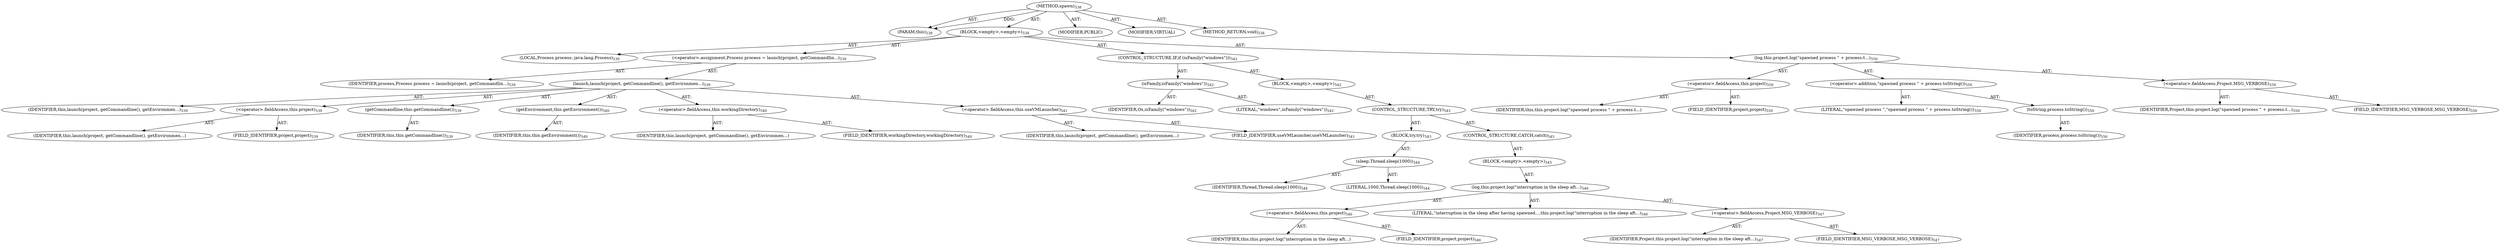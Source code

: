 digraph "spawn" {  
"111669149714" [label = <(METHOD,spawn)<SUB>538</SUB>> ]
"115964116999" [label = <(PARAM,this)<SUB>538</SUB>> ]
"25769803845" [label = <(BLOCK,&lt;empty&gt;,&lt;empty&gt;)<SUB>538</SUB>> ]
"94489280533" [label = <(LOCAL,Process process: java.lang.Process)<SUB>539</SUB>> ]
"30064771285" [label = <(&lt;operator&gt;.assignment,Process process = launch(project, getCommandlin...)<SUB>539</SUB>> ]
"68719476920" [label = <(IDENTIFIER,process,Process process = launch(project, getCommandlin...)<SUB>539</SUB>> ]
"30064771286" [label = <(launch,launch(project, getCommandline(), getEnvironmen...)<SUB>539</SUB>> ]
"68719476749" [label = <(IDENTIFIER,this,launch(project, getCommandline(), getEnvironmen...)<SUB>539</SUB>> ]
"30064771287" [label = <(&lt;operator&gt;.fieldAccess,this.project)<SUB>539</SUB>> ]
"68719476921" [label = <(IDENTIFIER,this,launch(project, getCommandline(), getEnvironmen...)> ]
"55834574902" [label = <(FIELD_IDENTIFIER,project,project)<SUB>539</SUB>> ]
"30064771288" [label = <(getCommandline,this.getCommandline())<SUB>539</SUB>> ]
"68719476747" [label = <(IDENTIFIER,this,this.getCommandline())<SUB>539</SUB>> ]
"30064771289" [label = <(getEnvironment,this.getEnvironment())<SUB>540</SUB>> ]
"68719476748" [label = <(IDENTIFIER,this,this.getEnvironment())<SUB>540</SUB>> ]
"30064771290" [label = <(&lt;operator&gt;.fieldAccess,this.workingDirectory)<SUB>540</SUB>> ]
"68719476922" [label = <(IDENTIFIER,this,launch(project, getCommandline(), getEnvironmen...)> ]
"55834574903" [label = <(FIELD_IDENTIFIER,workingDirectory,workingDirectory)<SUB>540</SUB>> ]
"30064771291" [label = <(&lt;operator&gt;.fieldAccess,this.useVMLauncher)<SUB>541</SUB>> ]
"68719476923" [label = <(IDENTIFIER,this,launch(project, getCommandline(), getEnvironmen...)> ]
"55834574904" [label = <(FIELD_IDENTIFIER,useVMLauncher,useVMLauncher)<SUB>541</SUB>> ]
"47244640302" [label = <(CONTROL_STRUCTURE,IF,if (isFamily(&quot;windows&quot;)))<SUB>542</SUB>> ]
"30064771292" [label = <(isFamily,isFamily(&quot;windows&quot;))<SUB>542</SUB>> ]
"68719476924" [label = <(IDENTIFIER,Os,isFamily(&quot;windows&quot;))<SUB>542</SUB>> ]
"90194313278" [label = <(LITERAL,&quot;windows&quot;,isFamily(&quot;windows&quot;))<SUB>542</SUB>> ]
"25769803846" [label = <(BLOCK,&lt;empty&gt;,&lt;empty&gt;)<SUB>542</SUB>> ]
"47244640303" [label = <(CONTROL_STRUCTURE,TRY,try)<SUB>543</SUB>> ]
"25769803847" [label = <(BLOCK,try,try)<SUB>543</SUB>> ]
"30064771293" [label = <(sleep,Thread.sleep(1000))<SUB>544</SUB>> ]
"68719476925" [label = <(IDENTIFIER,Thread,Thread.sleep(1000))<SUB>544</SUB>> ]
"90194313279" [label = <(LITERAL,1000,Thread.sleep(1000))<SUB>544</SUB>> ]
"47244640304" [label = <(CONTROL_STRUCTURE,CATCH,catch)<SUB>545</SUB>> ]
"25769803848" [label = <(BLOCK,&lt;empty&gt;,&lt;empty&gt;)<SUB>545</SUB>> ]
"30064771294" [label = <(log,this.project.log(&quot;interruption in the sleep aft...)<SUB>546</SUB>> ]
"30064771295" [label = <(&lt;operator&gt;.fieldAccess,this.project)<SUB>546</SUB>> ]
"68719476926" [label = <(IDENTIFIER,this,this.project.log(&quot;interruption in the sleep aft...)> ]
"55834574905" [label = <(FIELD_IDENTIFIER,project,project)<SUB>546</SUB>> ]
"90194313280" [label = <(LITERAL,&quot;interruption in the sleep after having spawned...,this.project.log(&quot;interruption in the sleep aft...)<SUB>546</SUB>> ]
"30064771296" [label = <(&lt;operator&gt;.fieldAccess,Project.MSG_VERBOSE)<SUB>547</SUB>> ]
"68719476927" [label = <(IDENTIFIER,Project,this.project.log(&quot;interruption in the sleep aft...)<SUB>547</SUB>> ]
"55834574906" [label = <(FIELD_IDENTIFIER,MSG_VERBOSE,MSG_VERBOSE)<SUB>547</SUB>> ]
"30064771297" [label = <(log,this.project.log(&quot;spawned process &quot; + process.t...)<SUB>550</SUB>> ]
"30064771298" [label = <(&lt;operator&gt;.fieldAccess,this.project)<SUB>550</SUB>> ]
"68719476928" [label = <(IDENTIFIER,this,this.project.log(&quot;spawned process &quot; + process.t...)> ]
"55834574907" [label = <(FIELD_IDENTIFIER,project,project)<SUB>550</SUB>> ]
"30064771299" [label = <(&lt;operator&gt;.addition,&quot;spawned process &quot; + process.toString())<SUB>550</SUB>> ]
"90194313281" [label = <(LITERAL,&quot;spawned process &quot;,&quot;spawned process &quot; + process.toString())<SUB>550</SUB>> ]
"30064771300" [label = <(toString,process.toString())<SUB>550</SUB>> ]
"68719476929" [label = <(IDENTIFIER,process,process.toString())<SUB>550</SUB>> ]
"30064771301" [label = <(&lt;operator&gt;.fieldAccess,Project.MSG_VERBOSE)<SUB>550</SUB>> ]
"68719476930" [label = <(IDENTIFIER,Project,this.project.log(&quot;spawned process &quot; + process.t...)<SUB>550</SUB>> ]
"55834574908" [label = <(FIELD_IDENTIFIER,MSG_VERBOSE,MSG_VERBOSE)<SUB>550</SUB>> ]
"133143986234" [label = <(MODIFIER,PUBLIC)> ]
"133143986235" [label = <(MODIFIER,VIRTUAL)> ]
"128849018898" [label = <(METHOD_RETURN,void)<SUB>538</SUB>> ]
  "111669149714" -> "115964116999"  [ label = "AST: "] 
  "111669149714" -> "25769803845"  [ label = "AST: "] 
  "111669149714" -> "133143986234"  [ label = "AST: "] 
  "111669149714" -> "133143986235"  [ label = "AST: "] 
  "111669149714" -> "128849018898"  [ label = "AST: "] 
  "25769803845" -> "94489280533"  [ label = "AST: "] 
  "25769803845" -> "30064771285"  [ label = "AST: "] 
  "25769803845" -> "47244640302"  [ label = "AST: "] 
  "25769803845" -> "30064771297"  [ label = "AST: "] 
  "30064771285" -> "68719476920"  [ label = "AST: "] 
  "30064771285" -> "30064771286"  [ label = "AST: "] 
  "30064771286" -> "68719476749"  [ label = "AST: "] 
  "30064771286" -> "30064771287"  [ label = "AST: "] 
  "30064771286" -> "30064771288"  [ label = "AST: "] 
  "30064771286" -> "30064771289"  [ label = "AST: "] 
  "30064771286" -> "30064771290"  [ label = "AST: "] 
  "30064771286" -> "30064771291"  [ label = "AST: "] 
  "30064771287" -> "68719476921"  [ label = "AST: "] 
  "30064771287" -> "55834574902"  [ label = "AST: "] 
  "30064771288" -> "68719476747"  [ label = "AST: "] 
  "30064771289" -> "68719476748"  [ label = "AST: "] 
  "30064771290" -> "68719476922"  [ label = "AST: "] 
  "30064771290" -> "55834574903"  [ label = "AST: "] 
  "30064771291" -> "68719476923"  [ label = "AST: "] 
  "30064771291" -> "55834574904"  [ label = "AST: "] 
  "47244640302" -> "30064771292"  [ label = "AST: "] 
  "47244640302" -> "25769803846"  [ label = "AST: "] 
  "30064771292" -> "68719476924"  [ label = "AST: "] 
  "30064771292" -> "90194313278"  [ label = "AST: "] 
  "25769803846" -> "47244640303"  [ label = "AST: "] 
  "47244640303" -> "25769803847"  [ label = "AST: "] 
  "47244640303" -> "47244640304"  [ label = "AST: "] 
  "25769803847" -> "30064771293"  [ label = "AST: "] 
  "30064771293" -> "68719476925"  [ label = "AST: "] 
  "30064771293" -> "90194313279"  [ label = "AST: "] 
  "47244640304" -> "25769803848"  [ label = "AST: "] 
  "25769803848" -> "30064771294"  [ label = "AST: "] 
  "30064771294" -> "30064771295"  [ label = "AST: "] 
  "30064771294" -> "90194313280"  [ label = "AST: "] 
  "30064771294" -> "30064771296"  [ label = "AST: "] 
  "30064771295" -> "68719476926"  [ label = "AST: "] 
  "30064771295" -> "55834574905"  [ label = "AST: "] 
  "30064771296" -> "68719476927"  [ label = "AST: "] 
  "30064771296" -> "55834574906"  [ label = "AST: "] 
  "30064771297" -> "30064771298"  [ label = "AST: "] 
  "30064771297" -> "30064771299"  [ label = "AST: "] 
  "30064771297" -> "30064771301"  [ label = "AST: "] 
  "30064771298" -> "68719476928"  [ label = "AST: "] 
  "30064771298" -> "55834574907"  [ label = "AST: "] 
  "30064771299" -> "90194313281"  [ label = "AST: "] 
  "30064771299" -> "30064771300"  [ label = "AST: "] 
  "30064771300" -> "68719476929"  [ label = "AST: "] 
  "30064771301" -> "68719476930"  [ label = "AST: "] 
  "30064771301" -> "55834574908"  [ label = "AST: "] 
  "111669149714" -> "115964116999"  [ label = "DDG: "] 
}
